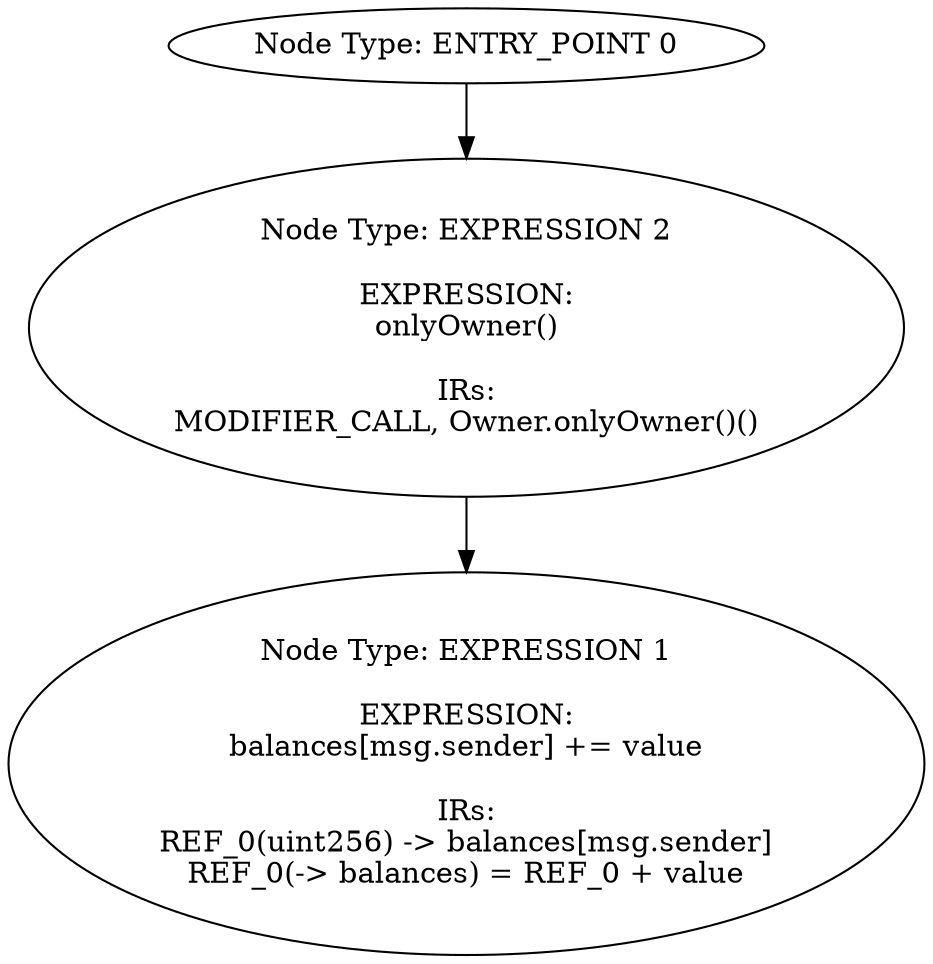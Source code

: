 digraph{
0[label="Node Type: ENTRY_POINT 0
"];
0->2;
1[label="Node Type: EXPRESSION 1

EXPRESSION:
balances[msg.sender] += value

IRs:
REF_0(uint256) -> balances[msg.sender]
REF_0(-> balances) = REF_0 + value"];
2[label="Node Type: EXPRESSION 2

EXPRESSION:
onlyOwner()

IRs:
MODIFIER_CALL, Owner.onlyOwner()()"];
2->1;
}
